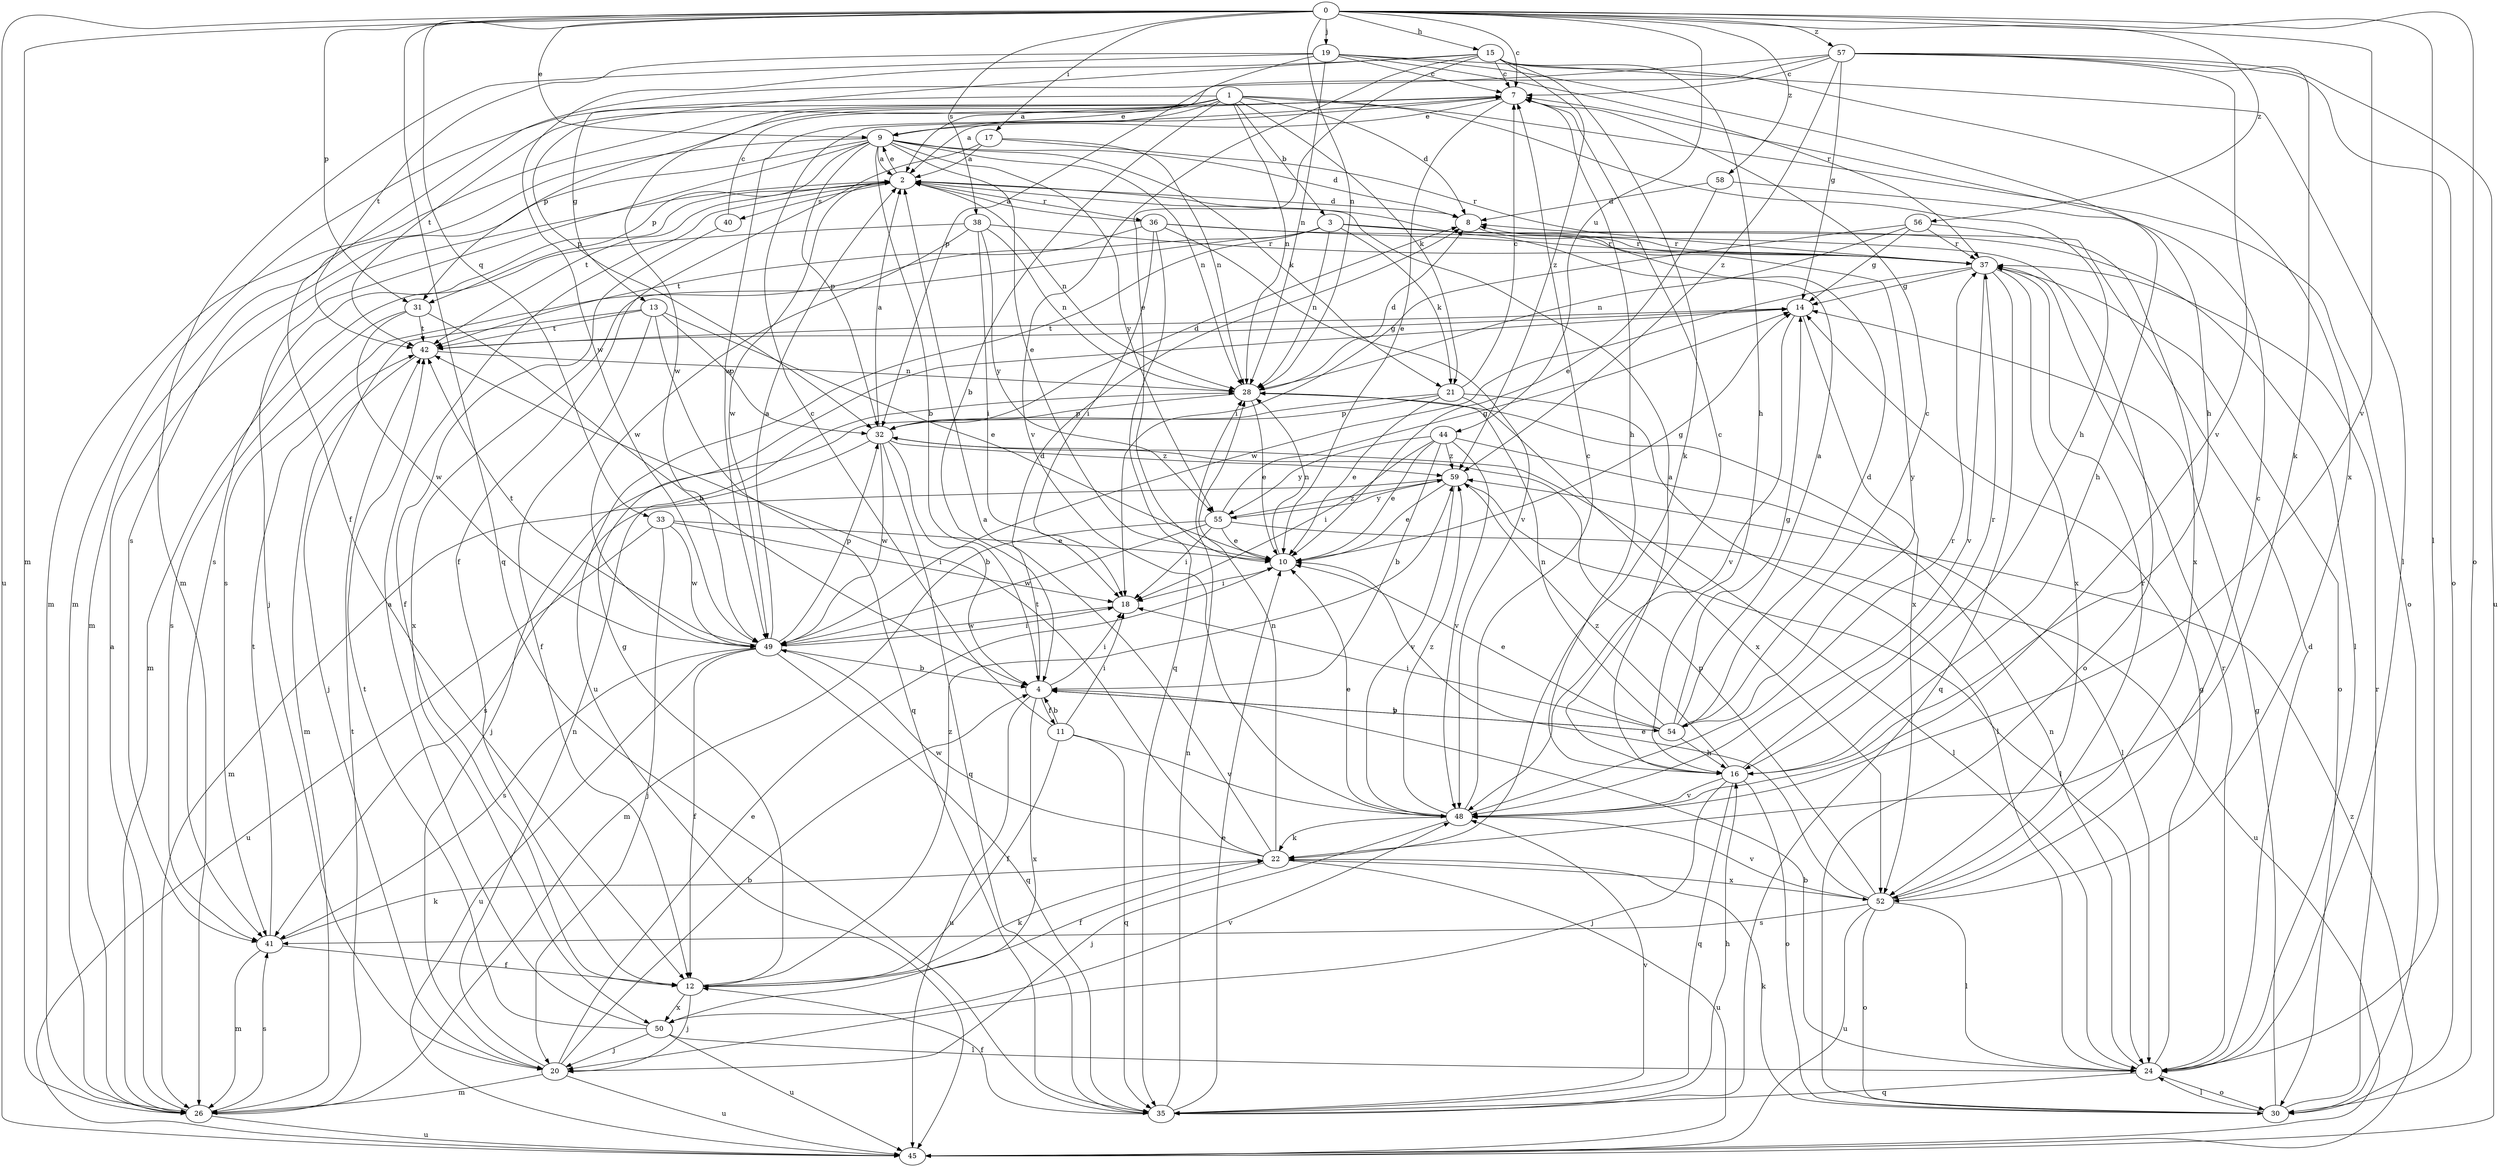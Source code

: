 strict digraph  {
0;
1;
2;
3;
4;
7;
8;
9;
10;
11;
12;
13;
14;
15;
16;
17;
18;
19;
20;
21;
22;
24;
26;
28;
30;
31;
32;
33;
35;
36;
37;
38;
40;
41;
42;
44;
45;
48;
49;
50;
52;
54;
55;
56;
57;
58;
59;
0 -> 7  [label=c];
0 -> 9  [label=e];
0 -> 15  [label=h];
0 -> 17  [label=i];
0 -> 19  [label=j];
0 -> 24  [label=l];
0 -> 26  [label=m];
0 -> 28  [label=n];
0 -> 30  [label=o];
0 -> 31  [label=p];
0 -> 33  [label=q];
0 -> 35  [label=q];
0 -> 38  [label=s];
0 -> 44  [label=u];
0 -> 45  [label=u];
0 -> 48  [label=v];
0 -> 56  [label=z];
0 -> 57  [label=z];
0 -> 58  [label=z];
1 -> 2  [label=a];
1 -> 3  [label=b];
1 -> 4  [label=b];
1 -> 8  [label=d];
1 -> 9  [label=e];
1 -> 13  [label=g];
1 -> 16  [label=h];
1 -> 21  [label=k];
1 -> 26  [label=m];
1 -> 28  [label=n];
1 -> 30  [label=o];
1 -> 42  [label=t];
1 -> 49  [label=w];
2 -> 8  [label=d];
2 -> 9  [label=e];
2 -> 28  [label=n];
2 -> 36  [label=r];
2 -> 40  [label=s];
2 -> 41  [label=s];
2 -> 42  [label=t];
2 -> 49  [label=w];
3 -> 21  [label=k];
3 -> 24  [label=l];
3 -> 28  [label=n];
3 -> 37  [label=r];
3 -> 41  [label=s];
3 -> 45  [label=u];
3 -> 50  [label=x];
3 -> 54  [label=y];
4 -> 8  [label=d];
4 -> 11  [label=f];
4 -> 18  [label=i];
4 -> 45  [label=u];
4 -> 50  [label=x];
4 -> 54  [label=y];
7 -> 9  [label=e];
7 -> 10  [label=e];
7 -> 16  [label=h];
7 -> 26  [label=m];
7 -> 31  [label=p];
7 -> 49  [label=w];
8 -> 37  [label=r];
9 -> 2  [label=a];
9 -> 4  [label=b];
9 -> 8  [label=d];
9 -> 10  [label=e];
9 -> 20  [label=j];
9 -> 21  [label=k];
9 -> 26  [label=m];
9 -> 28  [label=n];
9 -> 31  [label=p];
9 -> 32  [label=p];
9 -> 41  [label=s];
9 -> 55  [label=y];
10 -> 14  [label=g];
10 -> 18  [label=i];
10 -> 28  [label=n];
11 -> 4  [label=b];
11 -> 7  [label=c];
11 -> 12  [label=f];
11 -> 18  [label=i];
11 -> 35  [label=q];
11 -> 48  [label=v];
12 -> 14  [label=g];
12 -> 20  [label=j];
12 -> 22  [label=k];
12 -> 50  [label=x];
12 -> 59  [label=z];
13 -> 10  [label=e];
13 -> 12  [label=f];
13 -> 20  [label=j];
13 -> 32  [label=p];
13 -> 35  [label=q];
13 -> 42  [label=t];
14 -> 42  [label=t];
14 -> 48  [label=v];
14 -> 52  [label=x];
15 -> 7  [label=c];
15 -> 10  [label=e];
15 -> 16  [label=h];
15 -> 22  [label=k];
15 -> 32  [label=p];
15 -> 48  [label=v];
15 -> 49  [label=w];
15 -> 52  [label=x];
15 -> 59  [label=z];
16 -> 2  [label=a];
16 -> 7  [label=c];
16 -> 20  [label=j];
16 -> 30  [label=o];
16 -> 35  [label=q];
16 -> 37  [label=r];
16 -> 48  [label=v];
16 -> 59  [label=z];
17 -> 2  [label=a];
17 -> 12  [label=f];
17 -> 28  [label=n];
17 -> 37  [label=r];
18 -> 49  [label=w];
19 -> 7  [label=c];
19 -> 16  [label=h];
19 -> 24  [label=l];
19 -> 26  [label=m];
19 -> 28  [label=n];
19 -> 32  [label=p];
19 -> 37  [label=r];
19 -> 42  [label=t];
20 -> 4  [label=b];
20 -> 10  [label=e];
20 -> 26  [label=m];
20 -> 28  [label=n];
20 -> 45  [label=u];
21 -> 7  [label=c];
21 -> 10  [label=e];
21 -> 20  [label=j];
21 -> 24  [label=l];
21 -> 32  [label=p];
21 -> 52  [label=x];
22 -> 2  [label=a];
22 -> 12  [label=f];
22 -> 28  [label=n];
22 -> 42  [label=t];
22 -> 45  [label=u];
22 -> 49  [label=w];
22 -> 52  [label=x];
24 -> 4  [label=b];
24 -> 8  [label=d];
24 -> 14  [label=g];
24 -> 28  [label=n];
24 -> 30  [label=o];
24 -> 35  [label=q];
24 -> 37  [label=r];
26 -> 2  [label=a];
26 -> 41  [label=s];
26 -> 42  [label=t];
26 -> 45  [label=u];
28 -> 8  [label=d];
28 -> 10  [label=e];
28 -> 32  [label=p];
30 -> 14  [label=g];
30 -> 22  [label=k];
30 -> 24  [label=l];
30 -> 37  [label=r];
31 -> 4  [label=b];
31 -> 41  [label=s];
31 -> 42  [label=t];
31 -> 49  [label=w];
32 -> 2  [label=a];
32 -> 4  [label=b];
32 -> 8  [label=d];
32 -> 24  [label=l];
32 -> 26  [label=m];
32 -> 35  [label=q];
32 -> 49  [label=w];
32 -> 59  [label=z];
33 -> 10  [label=e];
33 -> 18  [label=i];
33 -> 20  [label=j];
33 -> 45  [label=u];
33 -> 49  [label=w];
35 -> 10  [label=e];
35 -> 12  [label=f];
35 -> 16  [label=h];
35 -> 28  [label=n];
35 -> 48  [label=v];
36 -> 2  [label=a];
36 -> 18  [label=i];
36 -> 30  [label=o];
36 -> 35  [label=q];
36 -> 37  [label=r];
36 -> 42  [label=t];
36 -> 48  [label=v];
37 -> 14  [label=g];
37 -> 30  [label=o];
37 -> 35  [label=q];
37 -> 48  [label=v];
37 -> 49  [label=w];
37 -> 52  [label=x];
38 -> 18  [label=i];
38 -> 26  [label=m];
38 -> 28  [label=n];
38 -> 37  [label=r];
38 -> 49  [label=w];
38 -> 55  [label=y];
40 -> 7  [label=c];
40 -> 12  [label=f];
41 -> 12  [label=f];
41 -> 22  [label=k];
41 -> 26  [label=m];
41 -> 42  [label=t];
42 -> 14  [label=g];
42 -> 26  [label=m];
42 -> 28  [label=n];
44 -> 4  [label=b];
44 -> 10  [label=e];
44 -> 18  [label=i];
44 -> 24  [label=l];
44 -> 48  [label=v];
44 -> 55  [label=y];
44 -> 59  [label=z];
45 -> 59  [label=z];
48 -> 7  [label=c];
48 -> 10  [label=e];
48 -> 20  [label=j];
48 -> 22  [label=k];
48 -> 37  [label=r];
48 -> 59  [label=z];
49 -> 2  [label=a];
49 -> 4  [label=b];
49 -> 12  [label=f];
49 -> 18  [label=i];
49 -> 32  [label=p];
49 -> 35  [label=q];
49 -> 41  [label=s];
49 -> 42  [label=t];
49 -> 45  [label=u];
50 -> 2  [label=a];
50 -> 20  [label=j];
50 -> 24  [label=l];
50 -> 42  [label=t];
50 -> 45  [label=u];
50 -> 48  [label=v];
52 -> 7  [label=c];
52 -> 10  [label=e];
52 -> 24  [label=l];
52 -> 30  [label=o];
52 -> 32  [label=p];
52 -> 37  [label=r];
52 -> 41  [label=s];
52 -> 45  [label=u];
52 -> 48  [label=v];
54 -> 2  [label=a];
54 -> 4  [label=b];
54 -> 7  [label=c];
54 -> 8  [label=d];
54 -> 10  [label=e];
54 -> 14  [label=g];
54 -> 16  [label=h];
54 -> 18  [label=i];
54 -> 28  [label=n];
55 -> 10  [label=e];
55 -> 14  [label=g];
55 -> 18  [label=i];
55 -> 26  [label=m];
55 -> 45  [label=u];
55 -> 49  [label=w];
55 -> 59  [label=z];
56 -> 14  [label=g];
56 -> 18  [label=i];
56 -> 28  [label=n];
56 -> 37  [label=r];
56 -> 52  [label=x];
57 -> 2  [label=a];
57 -> 7  [label=c];
57 -> 12  [label=f];
57 -> 14  [label=g];
57 -> 22  [label=k];
57 -> 30  [label=o];
57 -> 45  [label=u];
57 -> 48  [label=v];
57 -> 59  [label=z];
58 -> 8  [label=d];
58 -> 10  [label=e];
58 -> 16  [label=h];
59 -> 10  [label=e];
59 -> 24  [label=l];
59 -> 41  [label=s];
59 -> 48  [label=v];
59 -> 55  [label=y];
}
